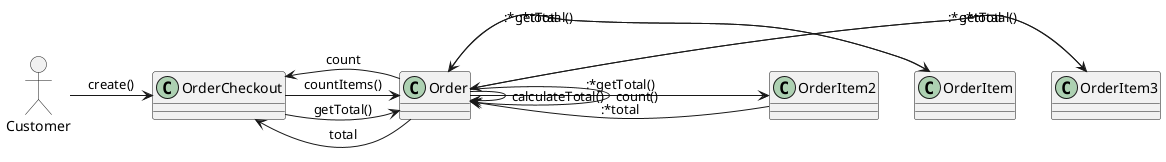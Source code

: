 @startuml

allowmixing
'top to bottom direction
'left to right direction

actor Customer
class OrderCheckout
class Order
class OrderItem


'1. User writes this code
'UP and LEFT invert directions changing the order the entities are rendered, it's better not to use them
Customer -> OrderCheckout: create()
  OrderCheckout -> Order: getTotal()
    Order -D> OrderItem: :*getTotal()
    OrderItem --> Order: :*total
    Order -D> OrderItem2: :*getTotal()
    OrderItem2 --> Order: :*total
    Order -D> OrderItem3: :*getTotal()
    OrderItem3 --> Order: :*total
    Order -> Order: calculateTotal()
    Order --> OrderCheckout: total
  OrderCheckout -> Order: countItems()
    Order -> Order: count()
    Order --> OrderCheckout: count


'2. PlantUML transforms the code to this
'Customer -R- OrderCheckout: 1: create() >
'
'OrderCheckout -R- Order: 1.1: getTotal()\n1.2: countItems() >
'OrderCheckout -R- Order
'Order .L. OrderCheckout: 1.1.4: total\n1.2.2: count >
'
'Order -U- OrderItem: 1.1.1 *: getTotal() >
'Order -U- OrderItem
'OrderItem .D. Order: 1.1.2 *: total >
'
'Order -- Order: 1.1.3: calculateTotal()\n1.2.1: count() >














'Best numeric approach?
'Customer -> OrderCheckout:     1: create()
'  OrderCheckout -> Order:      1.1: getTotal()
'    Order -> OrderItem:        1.1.1 *: getTotal()
'    OrderItem --> Order:       1.1.2 *: total
'    Order -> Order:            1.1.3: calculateTotal()
'    Order --> OrderCheckout:   1.1.4: total
'  OrderCheckout -> Order:      1.2: countItems()
'    Order -> Order:            1.2.1: count()
'    Order --> OrderCheckout:   1.2.2: count


'Alternative non-numeric approach
'Customer -> OrderCheckout: create()
'OrderCheckout -> Order: getTotal()
'Order -> OrderItem: :*getTotal()
'OrderItem --> Order: :*total
'Order -> Order: calculateTotal()
'Order --> OrderCheckout: total
'OrderCheckout -> Order: countItems()
'Order -> Order: count()
'Order --> OrderCheckout: count


'1: Customer -> OrderCheckout: create()
'1.1: OrderCheckout -> Order: getTotal()
'1.1.1 *: Order -> OrderItem: getTotal()
'1.1.2 *: OrderItem -> Order: total
'1.1.3: Order -> Order: calculateTotal()
'1.1.4: Order -> OrderCheckout: total
'1.2: OrderCheckout -> Order: countItems()
'1.2.1: Order -> Order: count()
'1.2.2: Order -> OrderCheckout: count


'Customer -> OrderCheckout: 1: create()
'OrderCheckout -> Order:    1.1: getTotal()
'Order -> OrderItem:        1.1.1 *: getTotal()
'OrderItem -> Order:        1.1.2 *: total
'Order -> Order:            1.1.3: calculateTotal()
'Order -> OrderCheckout:    1.1.4: total
'OrderCheckout -> Order:    1.2: countItems()
'Order -> Order:            1.2.1: count()
'Order -> OrderCheckout:    1.2.2: count

'OrderCheckout -- Order: 1.2: countItems() >
'Order - Order: 1.2.1: count() >
'Order .L. OrderCheckout: 1.2.2: count

@enduml
